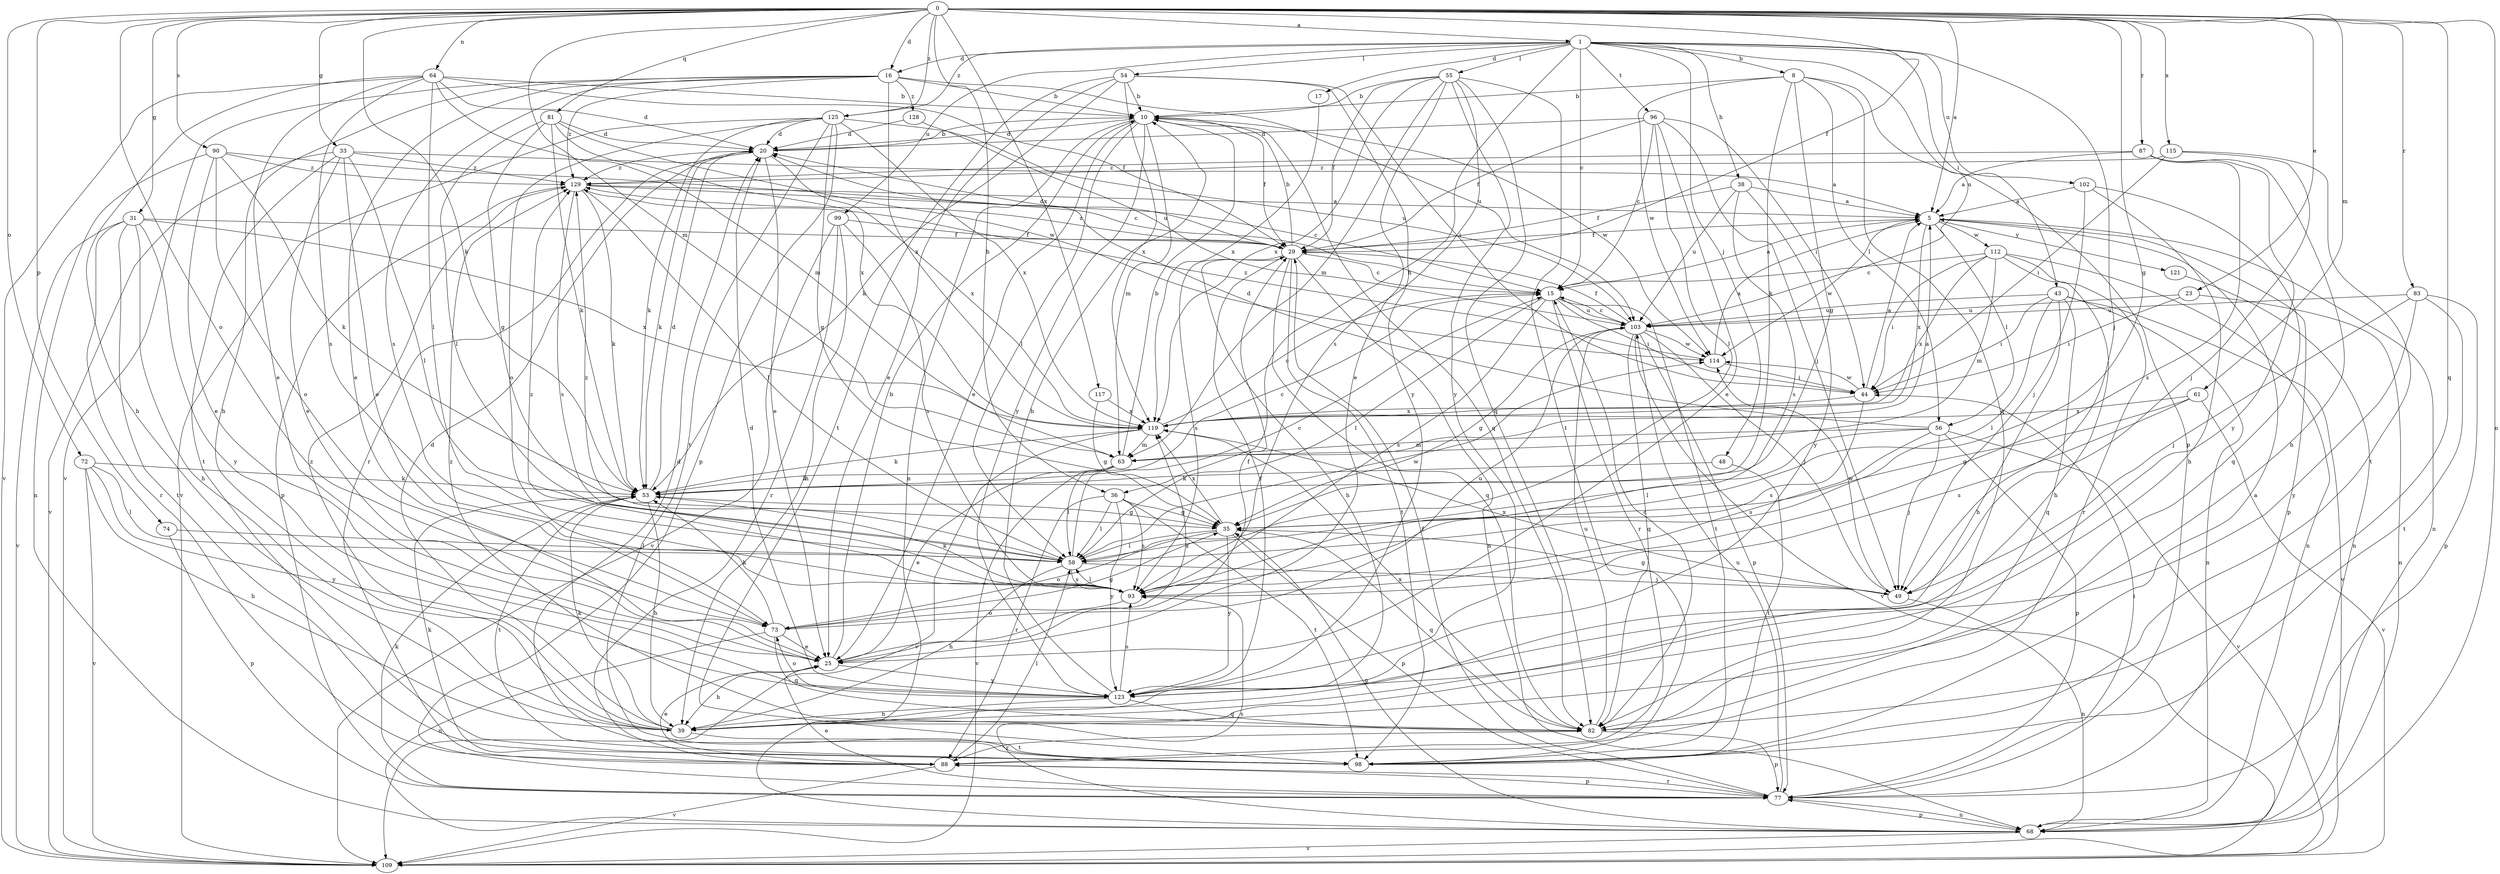 strict digraph  {
0;
1;
5;
8;
10;
15;
16;
17;
20;
23;
25;
29;
31;
33;
35;
36;
38;
39;
43;
44;
48;
49;
53;
54;
55;
56;
58;
61;
63;
64;
68;
72;
73;
74;
77;
81;
82;
83;
87;
88;
90;
93;
96;
98;
99;
102;
103;
109;
112;
114;
115;
117;
119;
121;
123;
125;
128;
129;
0 -> 1  [label=a];
0 -> 5  [label=a];
0 -> 16  [label=d];
0 -> 23  [label=e];
0 -> 29  [label=f];
0 -> 31  [label=g];
0 -> 33  [label=g];
0 -> 35  [label=g];
0 -> 36  [label=h];
0 -> 53  [label=k];
0 -> 61  [label=m];
0 -> 63  [label=m];
0 -> 64  [label=n];
0 -> 68  [label=n];
0 -> 72  [label=o];
0 -> 73  [label=o];
0 -> 74  [label=p];
0 -> 81  [label=q];
0 -> 82  [label=q];
0 -> 83  [label=r];
0 -> 87  [label=r];
0 -> 90  [label=s];
0 -> 115  [label=x];
0 -> 117  [label=x];
0 -> 125  [label=z];
1 -> 8  [label=b];
1 -> 15  [label=c];
1 -> 16  [label=d];
1 -> 17  [label=d];
1 -> 36  [label=h];
1 -> 38  [label=h];
1 -> 43  [label=i];
1 -> 48  [label=j];
1 -> 49  [label=j];
1 -> 54  [label=l];
1 -> 55  [label=l];
1 -> 96  [label=t];
1 -> 99  [label=u];
1 -> 102  [label=u];
1 -> 103  [label=u];
1 -> 125  [label=z];
5 -> 29  [label=f];
5 -> 56  [label=l];
5 -> 68  [label=n];
5 -> 77  [label=p];
5 -> 112  [label=w];
5 -> 114  [label=w];
5 -> 119  [label=x];
5 -> 121  [label=y];
8 -> 10  [label=b];
8 -> 35  [label=g];
8 -> 53  [label=k];
8 -> 56  [label=l];
8 -> 77  [label=p];
8 -> 82  [label=q];
8 -> 114  [label=w];
10 -> 20  [label=d];
10 -> 25  [label=e];
10 -> 29  [label=f];
10 -> 58  [label=l];
10 -> 63  [label=m];
10 -> 68  [label=n];
10 -> 82  [label=q];
10 -> 114  [label=w];
10 -> 123  [label=y];
15 -> 5  [label=a];
15 -> 44  [label=i];
15 -> 58  [label=l];
15 -> 88  [label=r];
15 -> 93  [label=s];
15 -> 98  [label=t];
15 -> 103  [label=u];
16 -> 10  [label=b];
16 -> 25  [label=e];
16 -> 39  [label=h];
16 -> 93  [label=s];
16 -> 103  [label=u];
16 -> 109  [label=v];
16 -> 119  [label=x];
16 -> 128  [label=z];
16 -> 129  [label=z];
17 -> 119  [label=x];
20 -> 10  [label=b];
20 -> 25  [label=e];
20 -> 53  [label=k];
20 -> 88  [label=r];
20 -> 119  [label=x];
20 -> 129  [label=z];
23 -> 44  [label=i];
23 -> 68  [label=n];
23 -> 103  [label=u];
25 -> 10  [label=b];
25 -> 29  [label=f];
25 -> 39  [label=h];
25 -> 119  [label=x];
25 -> 123  [label=y];
29 -> 10  [label=b];
29 -> 15  [label=c];
29 -> 20  [label=d];
29 -> 39  [label=h];
29 -> 68  [label=n];
29 -> 82  [label=q];
29 -> 93  [label=s];
29 -> 98  [label=t];
29 -> 129  [label=z];
31 -> 29  [label=f];
31 -> 39  [label=h];
31 -> 88  [label=r];
31 -> 98  [label=t];
31 -> 109  [label=v];
31 -> 119  [label=x];
31 -> 123  [label=y];
33 -> 5  [label=a];
33 -> 25  [label=e];
33 -> 58  [label=l];
33 -> 73  [label=o];
33 -> 98  [label=t];
33 -> 109  [label=v];
33 -> 129  [label=z];
35 -> 58  [label=l];
35 -> 73  [label=o];
35 -> 77  [label=p];
35 -> 82  [label=q];
35 -> 119  [label=x];
35 -> 123  [label=y];
36 -> 35  [label=g];
36 -> 58  [label=l];
36 -> 88  [label=r];
36 -> 93  [label=s];
36 -> 98  [label=t];
36 -> 123  [label=y];
38 -> 5  [label=a];
38 -> 29  [label=f];
38 -> 93  [label=s];
38 -> 103  [label=u];
38 -> 123  [label=y];
39 -> 20  [label=d];
39 -> 53  [label=k];
39 -> 98  [label=t];
39 -> 129  [label=z];
43 -> 39  [label=h];
43 -> 44  [label=i];
43 -> 58  [label=l];
43 -> 68  [label=n];
43 -> 82  [label=q];
43 -> 103  [label=u];
43 -> 109  [label=v];
44 -> 5  [label=a];
44 -> 93  [label=s];
44 -> 114  [label=w];
44 -> 119  [label=x];
48 -> 53  [label=k];
48 -> 98  [label=t];
49 -> 35  [label=g];
49 -> 68  [label=n];
49 -> 114  [label=w];
49 -> 119  [label=x];
53 -> 15  [label=c];
53 -> 20  [label=d];
53 -> 35  [label=g];
53 -> 39  [label=h];
53 -> 98  [label=t];
54 -> 10  [label=b];
54 -> 25  [label=e];
54 -> 44  [label=i];
54 -> 53  [label=k];
54 -> 98  [label=t];
54 -> 119  [label=x];
54 -> 123  [label=y];
55 -> 10  [label=b];
55 -> 25  [label=e];
55 -> 29  [label=f];
55 -> 63  [label=m];
55 -> 82  [label=q];
55 -> 93  [label=s];
55 -> 98  [label=t];
55 -> 119  [label=x];
55 -> 123  [label=y];
56 -> 20  [label=d];
56 -> 49  [label=j];
56 -> 58  [label=l];
56 -> 63  [label=m];
56 -> 77  [label=p];
56 -> 93  [label=s];
56 -> 109  [label=v];
58 -> 15  [label=c];
58 -> 39  [label=h];
58 -> 49  [label=j];
58 -> 93  [label=s];
58 -> 114  [label=w];
58 -> 129  [label=z];
61 -> 35  [label=g];
61 -> 93  [label=s];
61 -> 109  [label=v];
61 -> 119  [label=x];
63 -> 5  [label=a];
63 -> 10  [label=b];
63 -> 25  [label=e];
63 -> 53  [label=k];
63 -> 58  [label=l];
63 -> 109  [label=v];
64 -> 10  [label=b];
64 -> 20  [label=d];
64 -> 25  [label=e];
64 -> 29  [label=f];
64 -> 39  [label=h];
64 -> 58  [label=l];
64 -> 63  [label=m];
64 -> 93  [label=s];
64 -> 109  [label=v];
68 -> 35  [label=g];
68 -> 77  [label=p];
68 -> 93  [label=s];
68 -> 109  [label=v];
72 -> 39  [label=h];
72 -> 53  [label=k];
72 -> 58  [label=l];
72 -> 109  [label=v];
72 -> 123  [label=y];
73 -> 25  [label=e];
73 -> 35  [label=g];
73 -> 53  [label=k];
73 -> 68  [label=n];
73 -> 82  [label=q];
73 -> 103  [label=u];
74 -> 58  [label=l];
74 -> 77  [label=p];
77 -> 25  [label=e];
77 -> 29  [label=f];
77 -> 44  [label=i];
77 -> 53  [label=k];
77 -> 68  [label=n];
77 -> 88  [label=r];
77 -> 103  [label=u];
81 -> 20  [label=d];
81 -> 35  [label=g];
81 -> 53  [label=k];
81 -> 58  [label=l];
81 -> 114  [label=w];
81 -> 119  [label=x];
82 -> 15  [label=c];
82 -> 77  [label=p];
82 -> 88  [label=r];
82 -> 103  [label=u];
82 -> 119  [label=x];
82 -> 129  [label=z];
83 -> 49  [label=j];
83 -> 77  [label=p];
83 -> 98  [label=t];
83 -> 103  [label=u];
83 -> 123  [label=y];
87 -> 5  [label=a];
87 -> 39  [label=h];
87 -> 93  [label=s];
87 -> 123  [label=y];
87 -> 129  [label=z];
88 -> 25  [label=e];
88 -> 53  [label=k];
88 -> 58  [label=l];
88 -> 77  [label=p];
88 -> 109  [label=v];
90 -> 15  [label=c];
90 -> 25  [label=e];
90 -> 53  [label=k];
90 -> 68  [label=n];
90 -> 73  [label=o];
90 -> 129  [label=z];
93 -> 53  [label=k];
93 -> 58  [label=l];
93 -> 73  [label=o];
93 -> 129  [label=z];
96 -> 15  [label=c];
96 -> 20  [label=d];
96 -> 25  [label=e];
96 -> 29  [label=f];
96 -> 44  [label=i];
96 -> 49  [label=j];
96 -> 58  [label=l];
98 -> 5  [label=a];
98 -> 20  [label=d];
99 -> 29  [label=f];
99 -> 39  [label=h];
99 -> 88  [label=r];
99 -> 93  [label=s];
99 -> 109  [label=v];
102 -> 5  [label=a];
102 -> 39  [label=h];
102 -> 49  [label=j];
102 -> 82  [label=q];
103 -> 15  [label=c];
103 -> 29  [label=f];
103 -> 35  [label=g];
103 -> 49  [label=j];
103 -> 77  [label=p];
103 -> 82  [label=q];
103 -> 109  [label=v];
103 -> 114  [label=w];
112 -> 15  [label=c];
112 -> 39  [label=h];
112 -> 44  [label=i];
112 -> 63  [label=m];
112 -> 68  [label=n];
112 -> 88  [label=r];
112 -> 119  [label=x];
114 -> 5  [label=a];
114 -> 44  [label=i];
114 -> 129  [label=z];
115 -> 44  [label=i];
115 -> 49  [label=j];
115 -> 98  [label=t];
115 -> 129  [label=z];
117 -> 35  [label=g];
117 -> 119  [label=x];
119 -> 15  [label=c];
119 -> 53  [label=k];
119 -> 63  [label=m];
119 -> 109  [label=v];
121 -> 68  [label=n];
123 -> 10  [label=b];
123 -> 20  [label=d];
123 -> 29  [label=f];
123 -> 39  [label=h];
123 -> 73  [label=o];
123 -> 82  [label=q];
123 -> 93  [label=s];
125 -> 20  [label=d];
125 -> 35  [label=g];
125 -> 53  [label=k];
125 -> 73  [label=o];
125 -> 77  [label=p];
125 -> 98  [label=t];
125 -> 103  [label=u];
125 -> 109  [label=v];
125 -> 119  [label=x];
128 -> 20  [label=d];
128 -> 103  [label=u];
129 -> 5  [label=a];
129 -> 15  [label=c];
129 -> 53  [label=k];
129 -> 58  [label=l];
129 -> 77  [label=p];
129 -> 93  [label=s];
}
